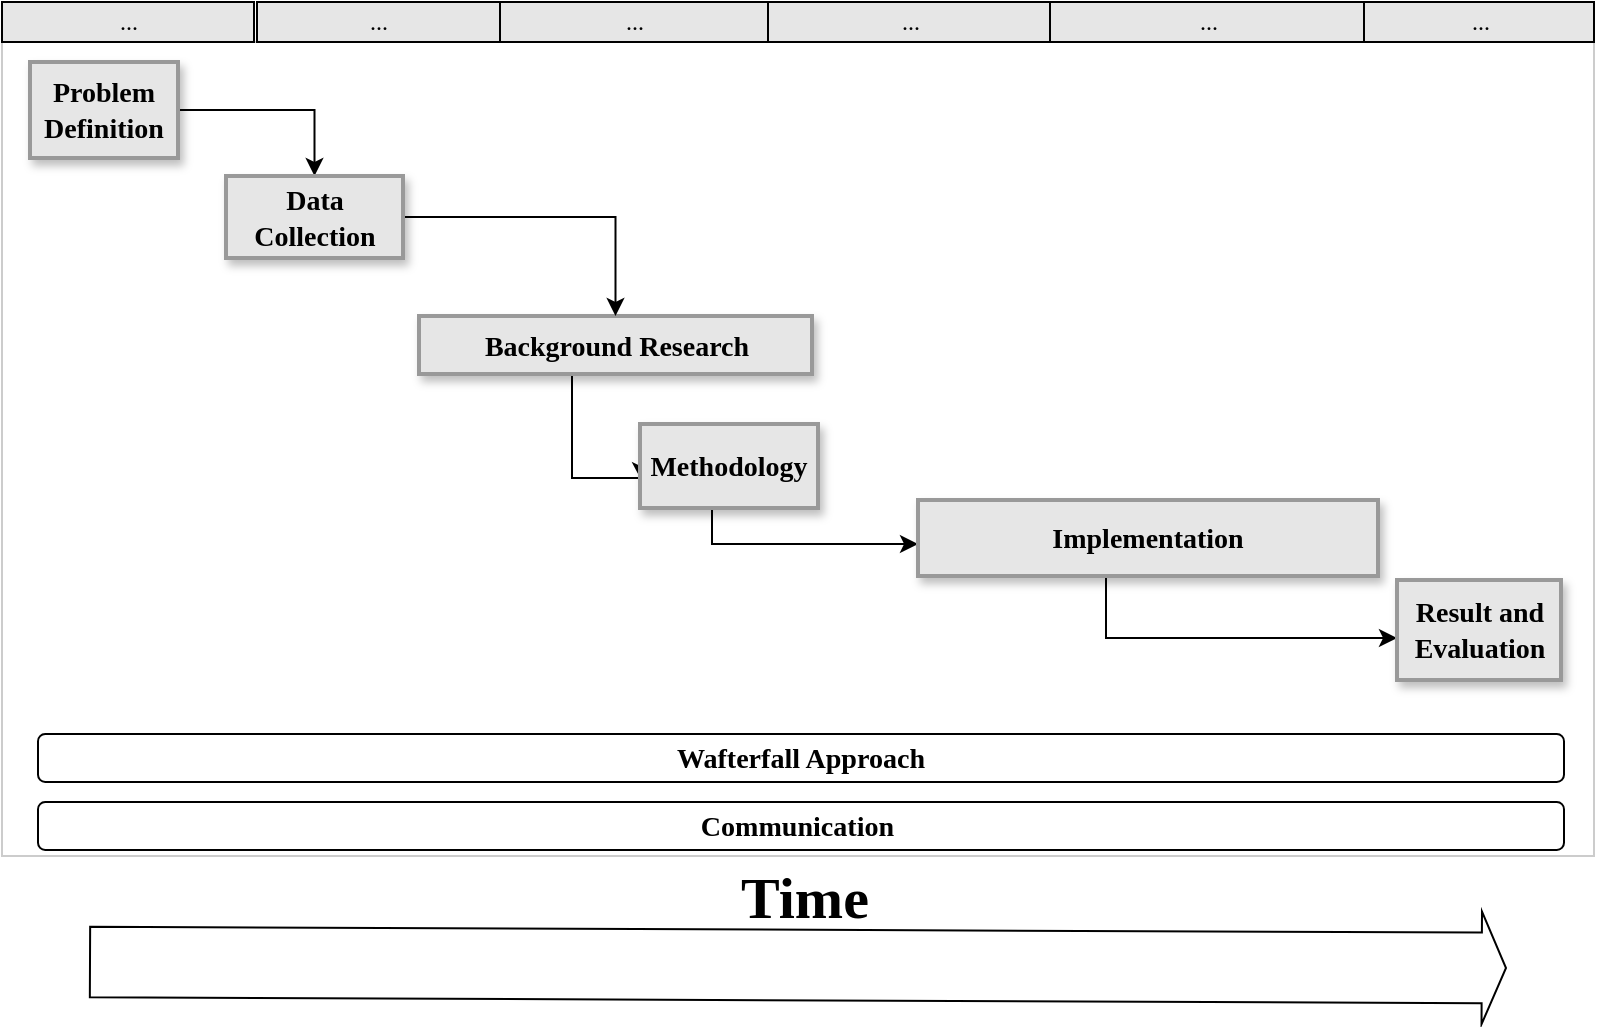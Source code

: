<mxfile version="21.6.1" type="github">
  <diagram name="Page-1" id="fc2ac565-0d4e-3f0d-88b0-a54af1634ed7">
    <mxGraphModel dx="890" dy="647" grid="0" gridSize="10" guides="1" tooltips="1" connect="0" arrows="1" fold="1" page="1" pageScale="1.5" pageWidth="1169" pageHeight="827" background="none" math="0" shadow="0">
      <root>
        <mxCell id="0" style=";html=1;" />
        <mxCell id="1" style=";html=1;" parent="0" />
        <mxCell id="fhs7iBM8C1StkUZ6OH_4-101" value="" style="align=left;strokeColor=#CCCCCC;html=1;fillColor=none;shadow=0;" parent="1" vertex="1">
          <mxGeometry x="342" y="252" width="796" height="407" as="geometry" />
        </mxCell>
        <mxCell id="fhs7iBM8C1StkUZ6OH_4-118" value="&lt;font face=&quot;Times New Roman&quot;&gt;...&lt;/font&gt;" style="strokeWidth=1;fontStyle=0;html=1;fillColor=#E6E6E6;shadow=0;" parent="1" vertex="1">
          <mxGeometry x="724" y="232" width="143" height="20" as="geometry" />
        </mxCell>
        <mxCell id="fhs7iBM8C1StkUZ6OH_4-119" value="&lt;font face=&quot;Times New Roman&quot;&gt;...&lt;/font&gt;" style="strokeWidth=1;fontStyle=0;html=1;fillColor=#E6E6E6;shadow=0;" parent="1" vertex="1">
          <mxGeometry x="866" y="232" width="157" height="20" as="geometry" />
        </mxCell>
        <mxCell id="fhs7iBM8C1StkUZ6OH_4-120" value="&lt;font face=&quot;Times New Roman&quot;&gt;...&lt;/font&gt;" style="strokeWidth=1;fontStyle=0;html=1;fillColor=#E6E6E6;shadow=0;" parent="1" vertex="1">
          <mxGeometry x="1023" y="232" width="115" height="20" as="geometry" />
        </mxCell>
        <mxCell id="fhs7iBM8C1StkUZ6OH_4-121" value="&lt;font face=&quot;Times New Roman&quot;&gt;...&lt;/font&gt;" style="strokeWidth=1;fontStyle=0;html=1;fillColor=#E6E6E6;shadow=0;" parent="1" vertex="1">
          <mxGeometry x="342" y="232" width="126" height="20" as="geometry" />
        </mxCell>
        <mxCell id="fhs7iBM8C1StkUZ6OH_4-122" value="&lt;font face=&quot;Times New Roman&quot;&gt;...&lt;/font&gt;" style="strokeWidth=1;fontStyle=0;html=1;fillColor=#E6E6E6;shadow=0;" parent="1" vertex="1">
          <mxGeometry x="591" y="232" width="134" height="20" as="geometry" />
        </mxCell>
        <mxCell id="fhs7iBM8C1StkUZ6OH_4-123" value="&lt;font face=&quot;Times New Roman&quot;&gt;...&lt;/font&gt;" style="strokeWidth=1;fontStyle=0;html=1;fillColor=#E6E6E6;shadow=0;" parent="1" vertex="1">
          <mxGeometry x="469.5" y="232" width="121.5" height="20" as="geometry" />
        </mxCell>
        <mxCell id="8DOTH0WtCYSmB3aHO4C8-9" style="edgeStyle=orthogonalEdgeStyle;rounded=0;orthogonalLoop=1;jettySize=auto;html=1;" edge="1" parent="1" source="fhs7iBM8C1StkUZ6OH_4-124" target="fhs7iBM8C1StkUZ6OH_4-130">
          <mxGeometry relative="1" as="geometry" />
        </mxCell>
        <mxCell id="fhs7iBM8C1StkUZ6OH_4-124" value="&lt;b&gt;&lt;font face=&quot;Times New Roman&quot;&gt;Problem Definition&lt;br&gt;&lt;/font&gt;&lt;/b&gt;" style="whiteSpace=wrap;html=1;strokeWidth=2;fillColor=#E6E6E6;gradientColor=none;fontSize=14;align=center;strokeColor=#999999;shadow=1;" parent="1" vertex="1">
          <mxGeometry x="356" y="262" width="74" height="48" as="geometry" />
        </mxCell>
        <mxCell id="8DOTH0WtCYSmB3aHO4C8-5" style="edgeStyle=orthogonalEdgeStyle;rounded=0;orthogonalLoop=1;jettySize=auto;html=1;entryX=0.007;entryY=0.667;entryDx=0;entryDy=0;entryPerimeter=0;" edge="1" parent="1" source="fhs7iBM8C1StkUZ6OH_4-125" target="fhs7iBM8C1StkUZ6OH_4-126">
          <mxGeometry relative="1" as="geometry">
            <Array as="points">
              <mxPoint x="627" y="470" />
            </Array>
          </mxGeometry>
        </mxCell>
        <mxCell id="fhs7iBM8C1StkUZ6OH_4-125" value="&lt;b&gt;&lt;font face=&quot;Times New Roman&quot;&gt;Background Research&lt;/font&gt;&lt;/b&gt;" style="whiteSpace=wrap;html=1;strokeWidth=2;fillColor=#E6E6E6;gradientColor=none;fontSize=14;align=center;strokeColor=#999999;shadow=1;" parent="1" vertex="1">
          <mxGeometry x="550.5" y="389" width="196.5" height="29" as="geometry" />
        </mxCell>
        <mxCell id="fhs7iBM8C1StkUZ6OH_4-162" style="edgeStyle=orthogonalEdgeStyle;rounded=0;orthogonalLoop=1;jettySize=auto;html=1;" parent="1" source="fhs7iBM8C1StkUZ6OH_4-126" target="fhs7iBM8C1StkUZ6OH_4-127" edge="1">
          <mxGeometry relative="1" as="geometry">
            <Array as="points">
              <mxPoint x="697" y="503" />
            </Array>
          </mxGeometry>
        </mxCell>
        <mxCell id="fhs7iBM8C1StkUZ6OH_4-126" value="&lt;b&gt;&lt;font face=&quot;Times New Roman&quot;&gt;Methodology&lt;/font&gt;&lt;/b&gt;" style="whiteSpace=wrap;html=1;strokeWidth=2;fillColor=#E6E6E6;gradientColor=none;fontSize=14;align=center;strokeColor=#999999;shadow=1;" parent="1" vertex="1">
          <mxGeometry x="661" y="443" width="89" height="42" as="geometry" />
        </mxCell>
        <mxCell id="8DOTH0WtCYSmB3aHO4C8-2" style="edgeStyle=orthogonalEdgeStyle;rounded=0;orthogonalLoop=1;jettySize=auto;html=1;" edge="1" parent="1" source="fhs7iBM8C1StkUZ6OH_4-127" target="fhs7iBM8C1StkUZ6OH_4-128">
          <mxGeometry relative="1" as="geometry">
            <Array as="points">
              <mxPoint x="894" y="550" />
            </Array>
          </mxGeometry>
        </mxCell>
        <mxCell id="fhs7iBM8C1StkUZ6OH_4-127" value="&lt;b&gt;&lt;font face=&quot;Times New Roman&quot;&gt;Implementation&lt;/font&gt;&lt;/b&gt;" style="whiteSpace=wrap;html=1;strokeWidth=2;fillColor=#E6E6E6;gradientColor=none;fontSize=14;align=center;strokeColor=#999999;shadow=1;" parent="1" vertex="1">
          <mxGeometry x="800" y="481" width="230" height="38" as="geometry" />
        </mxCell>
        <mxCell id="fhs7iBM8C1StkUZ6OH_4-128" value="&lt;b&gt;&lt;font face=&quot;Times New Roman&quot;&gt;Result and &lt;br&gt;Evaluation&lt;/font&gt;&lt;/b&gt;" style="whiteSpace=wrap;html=1;strokeWidth=2;fillColor=#E6E6E6;gradientColor=none;fontSize=14;align=center;strokeColor=#999999;shadow=1;" parent="1" vertex="1">
          <mxGeometry x="1039.5" y="521" width="82" height="50" as="geometry" />
        </mxCell>
        <mxCell id="8DOTH0WtCYSmB3aHO4C8-4" style="edgeStyle=orthogonalEdgeStyle;rounded=0;orthogonalLoop=1;jettySize=auto;html=1;" edge="1" parent="1" source="fhs7iBM8C1StkUZ6OH_4-130" target="fhs7iBM8C1StkUZ6OH_4-125">
          <mxGeometry relative="1" as="geometry" />
        </mxCell>
        <mxCell id="fhs7iBM8C1StkUZ6OH_4-130" value="&lt;b&gt;&lt;font face=&quot;Times New Roman&quot;&gt;Data &lt;br&gt;Collection&lt;/font&gt;&lt;/b&gt;" style="whiteSpace=wrap;html=1;strokeWidth=2;fillColor=#E6E6E6;gradientColor=none;fontSize=14;align=center;strokeColor=#999999;shadow=1;" parent="1" vertex="1">
          <mxGeometry x="454" y="319" width="88.5" height="41" as="geometry" />
        </mxCell>
        <mxCell id="fhs7iBM8C1StkUZ6OH_4-155" value="" style="shape=flexArrow;endArrow=classic;html=1;rounded=0;width=35.294;endSize=3.706;" parent="1" edge="1">
          <mxGeometry x="0.001" width="50" height="50" relative="1" as="geometry">
            <mxPoint x="385.5" y="712" as="sourcePoint" />
            <mxPoint x="1094.5" y="715" as="targetPoint" />
            <mxPoint as="offset" />
          </mxGeometry>
        </mxCell>
        <mxCell id="fhs7iBM8C1StkUZ6OH_4-156" value="&lt;h3&gt;&lt;b&gt;&lt;font face=&quot;Times New Roman&quot;&gt;Wafterfall Approach&lt;/font&gt;&lt;/b&gt;&lt;/h3&gt;" style="rounded=1;whiteSpace=wrap;html=1;" parent="1" vertex="1">
          <mxGeometry x="360" y="598" width="763" height="24" as="geometry" />
        </mxCell>
        <mxCell id="fhs7iBM8C1StkUZ6OH_4-157" value="&lt;h3&gt;&lt;b&gt;&lt;font face=&quot;Times New Roman&quot;&gt;Communication&amp;nbsp;&lt;/font&gt;&lt;/b&gt;&lt;/h3&gt;" style="rounded=1;whiteSpace=wrap;html=1;" parent="1" vertex="1">
          <mxGeometry x="360" y="632" width="763" height="24" as="geometry" />
        </mxCell>
        <mxCell id="fhs7iBM8C1StkUZ6OH_4-165" value="&lt;pre&gt;&lt;font size=&quot;1&quot; face=&quot;Times New Roman&quot; style=&quot;&quot;&gt;&lt;b style=&quot;font-size: 29px;&quot;&gt;Time&lt;/b&gt;&lt;/font&gt;&lt;/pre&gt;" style="text;html=1;align=center;verticalAlign=middle;resizable=0;points=[];autosize=1;strokeColor=none;fillColor=none;" parent="1" vertex="1">
          <mxGeometry x="701.5" y="644" width="82" height="71" as="geometry" />
        </mxCell>
      </root>
    </mxGraphModel>
  </diagram>
</mxfile>
